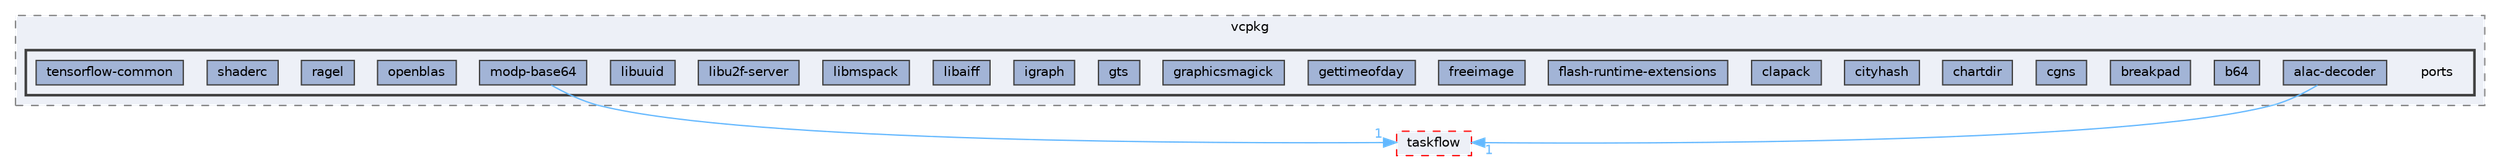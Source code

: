 digraph "external/reflect-cpp/vcpkg/ports"
{
 // LATEX_PDF_SIZE
  bgcolor="transparent";
  edge [fontname=Helvetica,fontsize=10,labelfontname=Helvetica,labelfontsize=10];
  node [fontname=Helvetica,fontsize=10,shape=box,height=0.2,width=0.4];
  compound=true
  subgraph clusterdir_fe763c7555057702fe8e67941795fb0a {
    graph [ bgcolor="#edf0f7", pencolor="grey50", label="vcpkg", fontname=Helvetica,fontsize=10 style="filled,dashed", URL="dir_fe763c7555057702fe8e67941795fb0a.html",tooltip=""]
  subgraph clusterdir_df60b2f324da79eef08d334ef7853e86 {
    graph [ bgcolor="#edf0f7", pencolor="grey25", label="", fontname=Helvetica,fontsize=10 style="filled,bold", URL="dir_df60b2f324da79eef08d334ef7853e86.html",tooltip=""]
    dir_df60b2f324da79eef08d334ef7853e86 [shape=plaintext, label="ports"];
  dir_bab0eac6120fd09e274c2494025b9e12 [label="alac-decoder", fillcolor="#a2b4d6", color="grey25", style="filled", URL="dir_bab0eac6120fd09e274c2494025b9e12.html",tooltip=""];
  dir_5f8ac340c2ecb7f2c3b833973bf749a8 [label="b64", fillcolor="#a2b4d6", color="grey25", style="filled", URL="dir_5f8ac340c2ecb7f2c3b833973bf749a8.html",tooltip=""];
  dir_5a19a25c9e47c4ac745b84c3a6365cb8 [label="breakpad", fillcolor="#a2b4d6", color="grey25", style="filled", URL="dir_5a19a25c9e47c4ac745b84c3a6365cb8.html",tooltip=""];
  dir_f4fb8b1126f4a0391099ed089b564e22 [label="cgns", fillcolor="#a2b4d6", color="grey25", style="filled", URL="dir_f4fb8b1126f4a0391099ed089b564e22.html",tooltip=""];
  dir_049a7488c54e7b9e23796d8183d7fb26 [label="chartdir", fillcolor="#a2b4d6", color="grey25", style="filled", URL="dir_049a7488c54e7b9e23796d8183d7fb26.html",tooltip=""];
  dir_0bc45f63fa6372114809ea69e3c1e0f9 [label="cityhash", fillcolor="#a2b4d6", color="grey25", style="filled", URL="dir_0bc45f63fa6372114809ea69e3c1e0f9.html",tooltip=""];
  dir_4307744faf925c097be5f6bedb0d0084 [label="clapack", fillcolor="#a2b4d6", color="grey25", style="filled", URL="dir_4307744faf925c097be5f6bedb0d0084.html",tooltip=""];
  dir_8b58acf6371ea0a7ee437de4b17d7d4d [label="flash-runtime-extensions", fillcolor="#a2b4d6", color="grey25", style="filled", URL="dir_8b58acf6371ea0a7ee437de4b17d7d4d.html",tooltip=""];
  dir_4c26702f8c6b9db35e5dbd6431aad658 [label="freeimage", fillcolor="#a2b4d6", color="grey25", style="filled", URL="dir_4c26702f8c6b9db35e5dbd6431aad658.html",tooltip=""];
  dir_bcdb68698e95aea6e23f67a2408fd219 [label="gettimeofday", fillcolor="#a2b4d6", color="grey25", style="filled", URL="dir_bcdb68698e95aea6e23f67a2408fd219.html",tooltip=""];
  dir_4d197cc3390b2b7c39d90b8f641587af [label="graphicsmagick", fillcolor="#a2b4d6", color="grey25", style="filled", URL="dir_4d197cc3390b2b7c39d90b8f641587af.html",tooltip=""];
  dir_26b2cbd7d12c06b902150df77f56ee38 [label="gts", fillcolor="#a2b4d6", color="grey25", style="filled", URL="dir_26b2cbd7d12c06b902150df77f56ee38.html",tooltip=""];
  dir_f8c72fe7797e3cf78c67537c2437aaff [label="igraph", fillcolor="#a2b4d6", color="grey25", style="filled", URL="dir_f8c72fe7797e3cf78c67537c2437aaff.html",tooltip=""];
  dir_cf29910762db3e9f69e259464f9538d3 [label="libaiff", fillcolor="#a2b4d6", color="grey25", style="filled", URL="dir_cf29910762db3e9f69e259464f9538d3.html",tooltip=""];
  dir_7d34445ee1fe9c6a5727d08fb3b2cf1e [label="libmspack", fillcolor="#a2b4d6", color="grey25", style="filled", URL="dir_7d34445ee1fe9c6a5727d08fb3b2cf1e.html",tooltip=""];
  dir_00b9eac2ce6d650dd8bdf9551b65697c [label="libu2f-server", fillcolor="#a2b4d6", color="grey25", style="filled", URL="dir_00b9eac2ce6d650dd8bdf9551b65697c.html",tooltip=""];
  dir_534aa501afd6a3960bf57321cab14c4d [label="libuuid", fillcolor="#a2b4d6", color="grey25", style="filled", URL="dir_534aa501afd6a3960bf57321cab14c4d.html",tooltip=""];
  dir_e6547d1f2ae81a4b15561c80e20b24bc [label="modp-base64", fillcolor="#a2b4d6", color="grey25", style="filled", URL="dir_e6547d1f2ae81a4b15561c80e20b24bc.html",tooltip=""];
  dir_b581182b29df80c7c5b28b1ca3f9812f [label="openblas", fillcolor="#a2b4d6", color="grey25", style="filled", URL="dir_b581182b29df80c7c5b28b1ca3f9812f.html",tooltip=""];
  dir_dfb5d4673d00b839b773f49df943facf [label="ragel", fillcolor="#a2b4d6", color="grey25", style="filled", URL="dir_dfb5d4673d00b839b773f49df943facf.html",tooltip=""];
  dir_47adcd43b1479cdaeb7a4f1c6e7ad23d [label="shaderc", fillcolor="#a2b4d6", color="grey25", style="filled", URL="dir_47adcd43b1479cdaeb7a4f1c6e7ad23d.html",tooltip=""];
  dir_19972d6ee4561f5a09fc9f6d4dd9fb82 [label="tensorflow-common", fillcolor="#a2b4d6", color="grey25", style="filled", URL="dir_19972d6ee4561f5a09fc9f6d4dd9fb82.html",tooltip=""];
  }
  }
  dir_a586d2919c2294cf68ed57ec5a464d2f [label="taskflow", fillcolor="#edf0f7", color="red", style="filled,dashed", URL="dir_a586d2919c2294cf68ed57ec5a464d2f.html",tooltip="root taskflow include dir"];
  dir_bab0eac6120fd09e274c2494025b9e12->dir_a586d2919c2294cf68ed57ec5a464d2f [headlabel="1", labeldistance=1.5 headhref="dir_000018_000819.html" href="dir_000018_000819.html" color="steelblue1" fontcolor="steelblue1"];
  dir_e6547d1f2ae81a4b15561c80e20b24bc->dir_a586d2919c2294cf68ed57ec5a464d2f [headlabel="1", labeldistance=1.5 headhref="dir_000495_000819.html" href="dir_000495_000819.html" color="steelblue1" fontcolor="steelblue1"];
}
